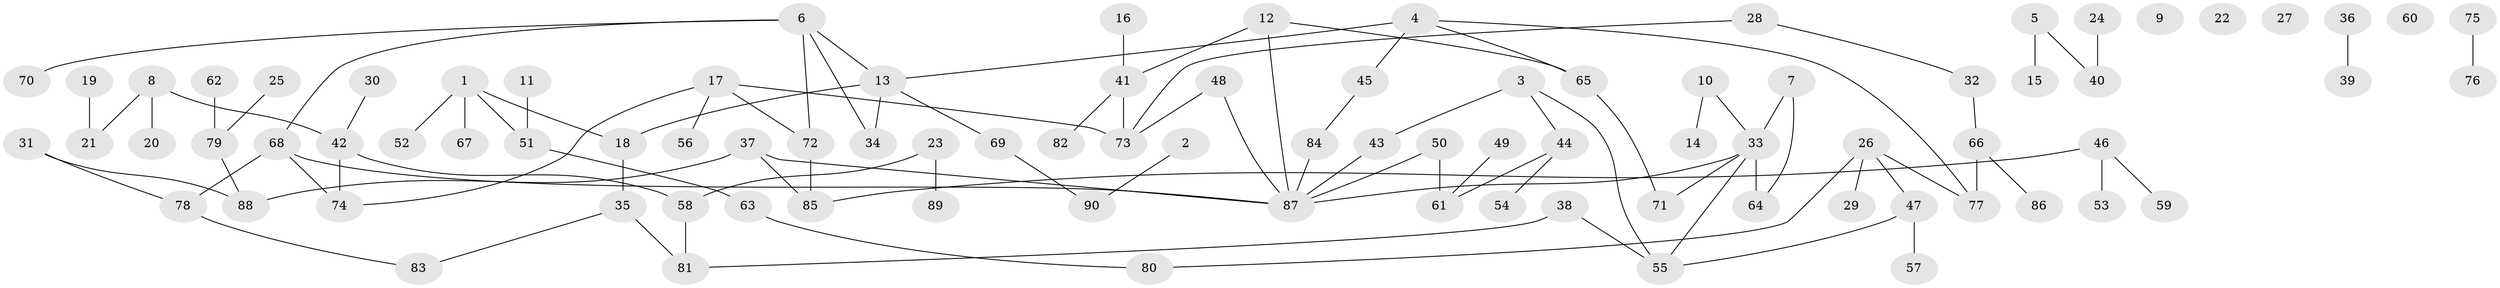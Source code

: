 // coarse degree distribution, {1: 0.4444444444444444, 2: 0.26666666666666666, 0: 0.08888888888888889, 4: 0.06666666666666667, 3: 0.044444444444444446, 5: 0.022222222222222223, 6: 0.044444444444444446, 11: 0.022222222222222223}
// Generated by graph-tools (version 1.1) at 2025/42/03/04/25 21:42:57]
// undirected, 90 vertices, 100 edges
graph export_dot {
graph [start="1"]
  node [color=gray90,style=filled];
  1;
  2;
  3;
  4;
  5;
  6;
  7;
  8;
  9;
  10;
  11;
  12;
  13;
  14;
  15;
  16;
  17;
  18;
  19;
  20;
  21;
  22;
  23;
  24;
  25;
  26;
  27;
  28;
  29;
  30;
  31;
  32;
  33;
  34;
  35;
  36;
  37;
  38;
  39;
  40;
  41;
  42;
  43;
  44;
  45;
  46;
  47;
  48;
  49;
  50;
  51;
  52;
  53;
  54;
  55;
  56;
  57;
  58;
  59;
  60;
  61;
  62;
  63;
  64;
  65;
  66;
  67;
  68;
  69;
  70;
  71;
  72;
  73;
  74;
  75;
  76;
  77;
  78;
  79;
  80;
  81;
  82;
  83;
  84;
  85;
  86;
  87;
  88;
  89;
  90;
  1 -- 18;
  1 -- 51;
  1 -- 52;
  1 -- 67;
  2 -- 90;
  3 -- 43;
  3 -- 44;
  3 -- 55;
  4 -- 13;
  4 -- 45;
  4 -- 65;
  4 -- 77;
  5 -- 15;
  5 -- 40;
  6 -- 13;
  6 -- 34;
  6 -- 68;
  6 -- 70;
  6 -- 72;
  7 -- 33;
  7 -- 64;
  8 -- 20;
  8 -- 21;
  8 -- 42;
  10 -- 14;
  10 -- 33;
  11 -- 51;
  12 -- 41;
  12 -- 65;
  12 -- 87;
  13 -- 18;
  13 -- 34;
  13 -- 69;
  16 -- 41;
  17 -- 56;
  17 -- 72;
  17 -- 73;
  17 -- 74;
  18 -- 35;
  19 -- 21;
  23 -- 58;
  23 -- 89;
  24 -- 40;
  25 -- 79;
  26 -- 29;
  26 -- 47;
  26 -- 77;
  26 -- 80;
  28 -- 32;
  28 -- 73;
  30 -- 42;
  31 -- 78;
  31 -- 88;
  32 -- 66;
  33 -- 55;
  33 -- 64;
  33 -- 71;
  33 -- 87;
  35 -- 81;
  35 -- 83;
  36 -- 39;
  37 -- 85;
  37 -- 87;
  37 -- 88;
  38 -- 55;
  38 -- 81;
  41 -- 73;
  41 -- 82;
  42 -- 58;
  42 -- 74;
  43 -- 87;
  44 -- 54;
  44 -- 61;
  45 -- 84;
  46 -- 53;
  46 -- 59;
  46 -- 85;
  47 -- 55;
  47 -- 57;
  48 -- 73;
  48 -- 87;
  49 -- 61;
  50 -- 61;
  50 -- 87;
  51 -- 63;
  58 -- 81;
  62 -- 79;
  63 -- 80;
  65 -- 71;
  66 -- 77;
  66 -- 86;
  68 -- 74;
  68 -- 78;
  68 -- 87;
  69 -- 90;
  72 -- 85;
  75 -- 76;
  78 -- 83;
  79 -- 88;
  84 -- 87;
}

